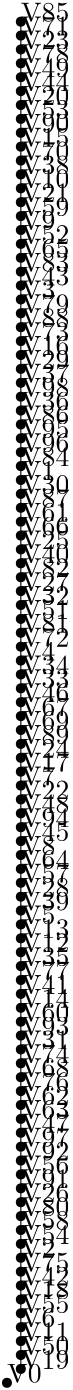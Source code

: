 <?xml version="1.0"?>
    <!DOCTYPE ipe SYSTEM "ipe.dtd">
    <ipe version="70005" creator="Ipe 7.1.4">
    <info created="D:20131106154934" modified="D:20131106160041"/>
    <preamble>\usepackage[english]{babel}</preamble>
    <ipestyle name="basic">
    <symbol name="arrow/arc(spx)">
    <path stroke="sym-stroke" fill="sym-stroke" pen="sym-pen">
    0 0 m
    -1 0.333 l
    -1 -0.333 l
    h
    </path>
    </symbol>
    <symbol name="arrow/farc(spx)">
    <path stroke="sym-stroke" fill="white" pen="sym-pen">
    0 0 m
    -1 0.333 l
    -1 -0.333 l
    h
    </path>
    </symbol>
    <symbol name="mark/circle(sx)" transformations="translations">
    <path fill="sym-stroke">
    0.6 0 0 0.6 0 0 e
    0.4 0 0 0.4 0 0 e
    </path>
    </symbol>
    <symbol name="mark/disk(sx)" transformations="translations">
    <path fill="sym-stroke">
    0.6 0 0 0.6 0 0 e
    </path>
    </symbol>
    <symbol name="mark/fdisk(sfx)" transformations="translations">
    <group>
    <path fill="sym-fill">
    0.5 0 0 0.5 0 0 e
    </path>
    <path fill="sym-stroke" fillrule="eofill">
    0.6 0 0 0.6 0 0 e
    0.4 0 0 0.4 0 0 e
    </path>
    </group>
    </symbol>
    <symbol name="mark/box(sx)" transformations="translations">
    <path fill="sym-stroke" fillrule="eofill">
    -0.6 -0.6 m
    0.6 -0.6 l
    0.6 0.6 l
    -0.6 0.6 l
    h
    -0.4 -0.4 m
    0.4 -0.4 l
    0.4 0.4 l
    -0.4 0.4 l
    h
    </path>
    </symbol>
    <symbol name="mark/square(sx)" transformations="translations">
    <path fill="sym-stroke">
    -0.6 -0.6 m
    0.6 -0.6 l
    0.6 0.6 l
    -0.6 0.6 l
    h
    </path>
    </symbol>
    <symbol name="mark/fsquare(sfx)" transformations="translations">
    <group>
    <path fill="sym-fill">
    -0.5 -0.5 m
    0.5 -0.5 l
    0.5 0.5 l
    -0.5 0.5 l
    h
    </path>
    <path fill="sym-stroke" fillrule="eofill">
    -0.6 -0.6 m
    0.6 -0.6 l
    0.6 0.6 l
    -0.6 0.6 l
    h
    -0.4 -0.4 m
    0.4 -0.4 l
    0.4 0.4 l
    -0.4 0.4 l
    h
    </path>
    </group>
    </symbol>
    <symbol name="mark/cross(sx)" transformations="translations">
    <group>
    <path fill="sym-stroke">
    -0.43 -0.57 m
    0.57 0.43 l
    0.43 0.57 l
    -0.57 -0.43 l
    h
    </path>
    <path fill="sym-stroke">
    -0.43 0.57 m
    0.57 -0.43 l
    0.43 -0.57 l
    -0.57 0.43 l
    h
    </path>
    </group>
    </symbol>
    <symbol name="arrow/fnormal(spx)">
    <path stroke="sym-stroke" fill="white" pen="sym-pen">
    0 0 m
    -1 0.333 l
    -1 -0.333 l
    h
    </path>
    </symbol>
    <symbol name="arrow/pointed(spx)">
    <path stroke="sym-stroke" fill="sym-stroke" pen="sym-pen">
    0 0 m
    -1 0.333 l
    -0.8 0 l
    -1 -0.333 l
    h
    </path>
    </symbol>
    <symbol name="arrow/fpointed(spx)">
    <path stroke="sym-stroke" fill="white" pen="sym-pen">
    0 0 m
    -1 0.333 l
    -0.8 0 l
    -1 -0.333 l
    h
    </path>
    </symbol>
    <symbol name="arrow/linear(spx)">
    <path stroke="sym-stroke" pen="sym-pen">
    -1 0.333 m
    0 0 l
    -1 -0.333 l
    </path>
    </symbol>
    <symbol name="arrow/fdouble(spx)">
    <path stroke="sym-stroke" fill="white" pen="sym-pen">
    0 0 m
    -1 0.333 l
    -1 -0.333 l
    h
    -1 0 m
    -2 0.333 l
    -2 -0.333 l
    h
    </path>
    </symbol>
    <symbol name="arrow/double(spx)">
    <path stroke="sym-stroke" fill="sym-stroke" pen="sym-pen">
    0 0 m
    -1 0.333 l
    -1 -0.333 l
    h
    -1 0 m
    -2 0.333 l
    -2 -0.333 l
    h
    </path>
    </symbol>
    <pen name="heavier" value="0.8"/>
    <pen name="fat" value="1.2"/>
    <pen name="ultrafat" value="2"/>
    <symbolsize name="large" value="5"/>
    <symbolsize name="small" value="2"/>
    <symbolsize name="tiny" value="1.1"/>
    <arrowsize name="large" value="10"/>
    <arrowsize name="small" value="5"/>
    <arrowsize name="tiny" value="3"/>
    <color name="red" value="1 0 0"/>
    <color name="green" value="0 1 0"/>
    <color name="blue" value="0 0 1"/>
    <color name="yellow" value="1 1 0"/>
    <color name="orange" value="1 0.647 0"/>
    <color name="gold" value="1 0.843 0"/>
    <color name="purple" value="0.627 0.125 0.941"/>
    <color name="gray" value="0.745"/>
    <color name="brown" value="0.647 0.165 0.165"/>
    <color name="navy" value="0 0 0.502"/>
    <color name="pink" value="1 0.753 0.796"/>
    <color name="seagreen" value="0.18 0.545 0.341"/>
    <color name="turquoise" value="0.251 0.878 0.816"/>
    <color name="violet" value="0.933 0.51 0.933"/>
    <color name="darkblue" value="0 0 0.545"/>
    <color name="darkcyan" value="0 0.545 0.545"/>
    <color name="darkgray" value="0.663"/>
    <color name="darkgreen" value="0 0.392 0"/>
    <color name="darkmagenta" value="0.545 0 0.545"/>
    <color name="darkorange" value="1 0.549 0"/>
    <color name="darkred" value="0.545 0 0"/>
    <color name="lightblue" value="0.678 0.847 0.902"/>
    <color name="lightcyan" value="0.878 1 1"/>
    <color name="lightgray" value="0.827"/>
    <color name="lightgreen" value="0.565 0.933 0.565"/>
    <color name="lightyellow" value="1 1 0.878"/>
    <dashstyle name="dashed" value="[4] 0"/>
    <dashstyle name="dotted" value="[1 3] 0"/>
    <dashstyle name="dash dotted" value="[4 2 1 2] 0"/>
    <dashstyle name="dash dot dotted" value="[4 2 1 2 1 2] 0"/>
    <textsize name="large" value="\large"/>
    <textsize name="Large" value="\Large"/>
    <textsize name="LARGE" value="\LARGE"/>
    <textsize name="huge" value="\huge"/>
    <textsize name="Huge" value="\Huge"/>
    <textsize name="small" value="\small"/>
    <textsize name="footnote" value="\footnotesize"/>
    <textsize name="tiny" value="\tiny"/>
    <textstyle name="center" begin="\begin{center}" end="\end{center}"/>
    <textstyle name="itemize" begin="\begin{itemize}" end="\end{itemize}"/>
    <textstyle name="item" begin="\begin{itemize}\item{}" end="\end{itemize}"/>
    <gridsize name="4 pts" value="4"/>
    <gridsize name="8 pts (~3 mm)" value="8"/>
    <gridsize name="16 pts (~6 mm)" value="16"/>
    <gridsize name="32 pts (~12 mm)" value="32"/>
    <gridsize name="10 pts (~3.5 mm)" value="10"/>
    <gridsize name="20 pts (~7 mm)" value="20"/>
    <gridsize name="14 pts (~5 mm)" value="14"/>
    <gridsize name="28 pts (~10 mm)" value="28"/>
    <gridsize name="56 pts (~20 mm)" value="56"/>
    <anglesize name="90 deg" value="90"/>
    <anglesize name="60 deg" value="60"/>
    <anglesize name="45 deg" value="45"/>
    <anglesize name="30 deg" value="30"/>
    <anglesize name="22.5 deg" value="22.5"/>
    <tiling name="falling" angle="-60" step="4" width="1"/>
    <tiling name="rising" angle="30" step="4" width="1"/>
    <layout paper="1000 1000" origin="0 0" frame="1000 1000" skip="32" crop="yes"/>
    </ipestyle>
    <page>
    <layer name="alpha"/>
    <view layers="alpha" active="alpha"/>
<use name="mark/disk(sx)" pos="400 480" size="normal" stroke="black"/>
<text transformations="translations" pos="400 480" stroke="black" type="label" width="190" height="10" depth="0" valign="baseline" size="normal">V0</text><use name="mark/disk(sx)" pos="405 805" size="normal" stroke="black"/>
<text transformations="translations" pos="405 805" stroke="black" type="label" width="190" height="10" depth="0" valign="baseline" size="normal">V1</text><use name="mark/disk(sx)" pos="405 525" size="normal" stroke="black"/>
<text transformations="translations" pos="405 525" stroke="black" type="label" width="190" height="10" depth="0" valign="baseline" size="normal">V2</text><use name="mark/disk(sx)" pos="405 870" size="normal" stroke="black"/>
<text transformations="translations" pos="405 870" stroke="black" type="label" width="190" height="10" depth="0" valign="baseline" size="normal">V3</text><use name="mark/disk(sx)" pos="405 740" size="normal" stroke="black"/>
<text transformations="translations" pos="405 740" stroke="black" type="label" width="190" height="10" depth="0" valign="baseline" size="normal">V4</text><use name="mark/disk(sx)" pos="405 645" size="normal" stroke="black"/>
<text transformations="translations" pos="405 645" stroke="black" type="label" width="190" height="10" depth="0" valign="baseline" size="normal">V5</text><use name="mark/disk(sx)" pos="405 500" size="normal" stroke="black"/>
<text transformations="translations" pos="405 500" stroke="black" type="label" width="190" height="10" depth="0" valign="baseline" size="normal">V6</text><use name="mark/disk(sx)" pos="405 695" size="normal" stroke="black"/>
<text transformations="translations" pos="405 695" stroke="black" type="label" width="190" height="10" depth="0" valign="baseline" size="normal">V7</text><use name="mark/disk(sx)" pos="405 670" size="normal" stroke="black"/>
<text transformations="translations" pos="405 670" stroke="black" type="label" width="190" height="10" depth="0" valign="baseline" size="normal">V8</text><use name="mark/disk(sx)" pos="405 895" size="normal" stroke="black"/>
<text transformations="translations" pos="405 895" stroke="black" type="label" width="190" height="10" depth="0" valign="baseline" size="normal">V9</text><use name="mark/disk(sx)" pos="405 910" size="normal" stroke="black"/>
<text transformations="translations" pos="405 910" stroke="black" type="label" width="190" height="10" depth="0" valign="baseline" size="normal">V10</text><use name="mark/disk(sx)" pos="405 495" size="normal" stroke="black"/>
<text transformations="translations" pos="405 495" stroke="black" type="label" width="190" height="10" depth="0" valign="baseline" size="normal">V11</text><use name="mark/disk(sx)" pos="405 635" size="normal" stroke="black"/>
<text transformations="translations" pos="405 635" stroke="black" type="label" width="190" height="10" depth="0" valign="baseline" size="normal">V12</text><use name="mark/disk(sx)" pos="405 640" size="normal" stroke="black"/>
<text transformations="translations" pos="405 640" stroke="black" type="label" width="190" height="10" depth="0" valign="baseline" size="normal">V13</text><use name="mark/disk(sx)" pos="405 615" size="normal" stroke="black"/>
<text transformations="translations" pos="405 615" stroke="black" type="label" width="190" height="10" depth="0" valign="baseline" size="normal">V14</text><use name="mark/disk(sx)" pos="405 925" size="normal" stroke="black"/>
<text transformations="translations" pos="405 925" stroke="black" type="label" width="190" height="10" depth="0" valign="baseline" size="normal">V15</text><use name="mark/disk(sx)" pos="405 700" size="normal" stroke="black"/>
<text transformations="translations" pos="405 700" stroke="black" type="label" width="190" height="10" depth="0" valign="baseline" size="normal">V17</text><use name="mark/disk(sx)" pos="405 850" size="normal" stroke="black"/>
<text transformations="translations" pos="405 850" stroke="black" type="label" width="190" height="10" depth="0" valign="baseline" size="normal">V16</text><use name="mark/disk(sx)" pos="405 485" size="normal" stroke="black"/>
<text transformations="translations" pos="405 485" stroke="black" type="label" width="190" height="10" depth="0" valign="baseline" size="normal">V19</text><use name="mark/disk(sx)" pos="405 510" size="normal" stroke="black"/>
<text transformations="translations" pos="405 510" stroke="black" type="label" width="190" height="10" depth="0" valign="baseline" size="normal">V18</text><use name="mark/disk(sx)" pos="405 905" size="normal" stroke="black"/>
<text transformations="translations" pos="405 905" stroke="black" type="label" width="190" height="10" depth="0" valign="baseline" size="normal">V21</text><use name="mark/disk(sx)" pos="405 940" size="normal" stroke="black"/>
<text transformations="translations" pos="405 940" stroke="black" type="label" width="190" height="10" depth="0" valign="baseline" size="normal">V20</text><use name="mark/disk(sx)" pos="405 960" size="normal" stroke="black"/>
<text transformations="translations" pos="405 960" stroke="black" type="label" width="190" height="10" depth="0" valign="baseline" size="normal">V23</text><use name="mark/disk(sx)" pos="405 690" size="normal" stroke="black"/>
<text transformations="translations" pos="405 690" stroke="black" type="label" width="190" height="10" depth="0" valign="baseline" size="normal">V22</text><use name="mark/disk(sx)" pos="405 780" size="normal" stroke="black"/>
<text transformations="translations" pos="405 780" stroke="black" type="label" width="190" height="10" depth="0" valign="baseline" size="normal">V25</text><use name="mark/disk(sx)" pos="405 705" size="normal" stroke="black"/>
<text transformations="translations" pos="405 705" stroke="black" type="label" width="190" height="10" depth="0" valign="baseline" size="normal">V24</text><use name="mark/disk(sx)" pos="405 765" size="normal" stroke="black"/>
<text transformations="translations" pos="405 765" stroke="black" type="label" width="190" height="10" depth="0" valign="baseline" size="normal">V27</text><use name="mark/disk(sx)" pos="405 545" size="normal" stroke="black"/>
<text transformations="translations" pos="405 545" stroke="black" type="label" width="190" height="10" depth="0" valign="baseline" size="normal">V26</text><use name="mark/disk(sx)" pos="405 845" size="normal" stroke="black"/>
<text transformations="translations" pos="405 845" stroke="black" type="label" width="190" height="10" depth="0" valign="baseline" size="normal">V29</text><use name="mark/disk(sx)" pos="405 655" size="normal" stroke="black"/>
<text transformations="translations" pos="405 655" stroke="black" type="label" width="190" height="10" depth="0" valign="baseline" size="normal">V28</text><use name="mark/disk(sx)" pos="405 600" size="normal" stroke="black"/>
<text transformations="translations" pos="405 600" stroke="black" type="label" width="190" height="10" depth="0" valign="baseline" size="normal">V31</text><use name="mark/disk(sx)" pos="405 800" size="normal" stroke="black"/>
<text transformations="translations" pos="405 800" stroke="black" type="label" width="190" height="10" depth="0" valign="baseline" size="normal">V30</text><use name="mark/disk(sx)" pos="405 735" size="normal" stroke="black"/>
<text transformations="translations" pos="405 735" stroke="black" type="label" width="190" height="10" depth="0" valign="baseline" size="normal">V34</text><use name="mark/disk(sx)" pos="405 630" size="normal" stroke="black"/>
<text transformations="translations" pos="405 630" stroke="black" type="label" width="190" height="10" depth="0" valign="baseline" size="normal">V35</text><use name="mark/disk(sx)" pos="405 760" size="normal" stroke="black"/>
<text transformations="translations" pos="405 760" stroke="black" type="label" width="190" height="10" depth="0" valign="baseline" size="normal">V32</text><use name="mark/disk(sx)" pos="405 730" size="normal" stroke="black"/>
<text transformations="translations" pos="405 730" stroke="black" type="label" width="190" height="10" depth="0" valign="baseline" size="normal">V33</text><use name="mark/disk(sx)" pos="405 915" size="normal" stroke="black"/>
<text transformations="translations" pos="405 915" stroke="black" type="label" width="190" height="10" depth="0" valign="baseline" size="normal">V38</text><use name="mark/disk(sx)" pos="405 650" size="normal" stroke="black"/>
<text transformations="translations" pos="405 650" stroke="black" type="label" width="190" height="10" depth="0" valign="baseline" size="normal">V39</text><use name="mark/disk(sx)" pos="405 830" size="normal" stroke="black"/>
<text transformations="translations" pos="405 830" stroke="black" type="label" width="190" height="10" depth="0" valign="baseline" size="normal">V36</text><use name="mark/disk(sx)" pos="405 840" size="normal" stroke="black"/>
<text transformations="translations" pos="405 840" stroke="black" type="label" width="190" height="10" depth="0" valign="baseline" size="normal">V37</text><use name="mark/disk(sx)" pos="405 515" size="normal" stroke="black"/>
<text transformations="translations" pos="405 515" stroke="black" type="label" width="190" height="10" depth="0" valign="baseline" size="normal">V42</text><use name="mark/disk(sx)" pos="405 875" size="normal" stroke="black"/>
<text transformations="translations" pos="405 875" stroke="black" type="label" width="190" height="10" depth="0" valign="baseline" size="normal">V43</text><use name="mark/disk(sx)" pos="405 775" size="normal" stroke="black"/>
<text transformations="translations" pos="405 775" stroke="black" type="label" width="190" height="10" depth="0" valign="baseline" size="normal">V40</text><use name="mark/disk(sx)" pos="405 620" size="normal" stroke="black"/>
<text transformations="translations" pos="405 620" stroke="black" type="label" width="190" height="10" depth="0" valign="baseline" size="normal">V41</text><use name="mark/disk(sx)" pos="405 725" size="normal" stroke="black"/>
<text transformations="translations" pos="405 725" stroke="black" type="label" width="190" height="10" depth="0" valign="baseline" size="normal">V46</text><use name="mark/disk(sx)" pos="405 570" size="normal" stroke="black"/>
<text transformations="translations" pos="405 570" stroke="black" type="label" width="190" height="10" depth="0" valign="baseline" size="normal">V47</text><use name="mark/disk(sx)" pos="405 945" size="normal" stroke="black"/>
<text transformations="translations" pos="405 945" stroke="black" type="label" width="190" height="10" depth="0" valign="baseline" size="normal">V44</text><use name="mark/disk(sx)" pos="405 675" size="normal" stroke="black"/>
<text transformations="translations" pos="405 675" stroke="black" type="label" width="190" height="10" depth="0" valign="baseline" size="normal">V45</text><use name="mark/disk(sx)" pos="405 755" size="normal" stroke="black"/>
<text transformations="translations" pos="405 755" stroke="black" type="label" width="190" height="10" depth="0" valign="baseline" size="normal">V51</text><use name="mark/disk(sx)" pos="405 490" size="normal" stroke="black"/>
<text transformations="translations" pos="405 490" stroke="black" type="label" width="190" height="10" depth="0" valign="baseline" size="normal">V50</text><use name="mark/disk(sx)" pos="405 950" size="normal" stroke="black"/>
<text transformations="translations" pos="405 950" stroke="black" type="label" width="190" height="10" depth="0" valign="baseline" size="normal">V49</text><use name="mark/disk(sx)" pos="405 685" size="normal" stroke="black"/>
<text transformations="translations" pos="405 685" stroke="black" type="label" width="190" height="10" depth="0" valign="baseline" size="normal">V48</text><use name="mark/disk(sx)" pos="405 505" size="normal" stroke="black"/>
<text transformations="translations" pos="405 505" stroke="black" type="label" width="190" height="10" depth="0" valign="baseline" size="normal">V55</text><use name="mark/disk(sx)" pos="405 530" size="normal" stroke="black"/>
<text transformations="translations" pos="405 530" stroke="black" type="label" width="190" height="10" depth="0" valign="baseline" size="normal">V54</text><use name="mark/disk(sx)" pos="405 935" size="normal" stroke="black"/>
<text transformations="translations" pos="405 935" stroke="black" type="label" width="190" height="10" depth="0" valign="baseline" size="normal">V53</text><use name="mark/disk(sx)" pos="405 890" size="normal" stroke="black"/>
<text transformations="translations" pos="405 890" stroke="black" type="label" width="190" height="10" depth="0" valign="baseline" size="normal">V52</text><use name="mark/disk(sx)" pos="405 900" size="normal" stroke="black"/>
<text transformations="translations" pos="405 900" stroke="black" type="label" width="190" height="10" depth="0" valign="baseline" size="normal">V59</text><use name="mark/disk(sx)" pos="405 535" size="normal" stroke="black"/>
<text transformations="translations" pos="405 535" stroke="black" type="label" width="190" height="10" depth="0" valign="baseline" size="normal">V58</text><use name="mark/disk(sx)" pos="405 660" size="normal" stroke="black"/>
<text transformations="translations" pos="405 660" stroke="black" type="label" width="190" height="10" depth="0" valign="baseline" size="normal">V57</text><use name="mark/disk(sx)" pos="405 555" size="normal" stroke="black"/>
<text transformations="translations" pos="405 555" stroke="black" type="label" width="190" height="10" depth="0" valign="baseline" size="normal">V56</text><use name="mark/disk(sx)" pos="405 575" size="normal" stroke="black"/>
<text transformations="translations" pos="405 575" stroke="black" type="label" width="190" height="10" depth="0" valign="baseline" size="normal">V63</text><use name="mark/disk(sx)" pos="405 580" size="normal" stroke="black"/>
<text transformations="translations" pos="405 580" stroke="black" type="label" width="190" height="10" depth="0" valign="baseline" size="normal">V62</text><use name="mark/disk(sx)" pos="405 790" size="normal" stroke="black"/>
<text transformations="translations" pos="405 790" stroke="black" type="label" width="190" height="10" depth="0" valign="baseline" size="normal">V61</text><use name="mark/disk(sx)" pos="405 610" size="normal" stroke="black"/>
<text transformations="translations" pos="405 610" stroke="black" type="label" width="190" height="10" depth="0" valign="baseline" size="normal">V60</text><use name="mark/disk(sx)" pos="405 590" size="normal" stroke="black"/>
<text transformations="translations" pos="405 590" stroke="black" type="label" width="190" height="10" depth="0" valign="baseline" size="normal">V68</text><use name="mark/disk(sx)" pos="405 715" size="normal" stroke="black"/>
<text transformations="translations" pos="405 715" stroke="black" type="label" width="190" height="10" depth="0" valign="baseline" size="normal">V69</text><use name="mark/disk(sx)" pos="405 920" size="normal" stroke="black"/>
<text transformations="translations" pos="405 920" stroke="black" type="label" width="190" height="10" depth="0" valign="baseline" size="normal">V70</text><use name="mark/disk(sx)" pos="405 965" size="normal" stroke="black"/>
<text transformations="translations" pos="405 965" stroke="black" type="label" width="190" height="10" depth="0" valign="baseline" size="normal">V71</text><use name="mark/disk(sx)" pos="405 665" size="normal" stroke="black"/>
<text transformations="translations" pos="405 665" stroke="black" type="label" width="190" height="10" depth="0" valign="baseline" size="normal">V64</text><use name="mark/disk(sx)" pos="405 885" size="normal" stroke="black"/>
<text transformations="translations" pos="405 885" stroke="black" type="label" width="190" height="10" depth="0" valign="baseline" size="normal">V65</text><use name="mark/disk(sx)" pos="405 785" size="normal" stroke="black"/>
<text transformations="translations" pos="405 785" stroke="black" type="label" width="190" height="10" depth="0" valign="baseline" size="normal">V66</text><use name="mark/disk(sx)" pos="405 720" size="normal" stroke="black"/>
<text transformations="translations" pos="405 720" stroke="black" type="label" width="190" height="10" depth="0" valign="baseline" size="normal">V67</text><use name="mark/disk(sx)" pos="405 585" size="normal" stroke="black"/>
<text transformations="translations" pos="405 585" stroke="black" type="label" width="190" height="10" depth="0" valign="baseline" size="normal">V76</text><use name="mark/disk(sx)" pos="405 625" size="normal" stroke="black"/>
<text transformations="translations" pos="405 625" stroke="black" type="label" width="190" height="10" depth="0" valign="baseline" size="normal">V77</text><use name="mark/disk(sx)" pos="405 955" size="normal" stroke="black"/>
<text transformations="translations" pos="405 955" stroke="black" type="label" width="190" height="10" depth="0" valign="baseline" size="normal">V78</text><use name="mark/disk(sx)" pos="405 865" size="normal" stroke="black"/>
<text transformations="translations" pos="405 865" stroke="black" type="label" width="190" height="10" depth="0" valign="baseline" size="normal">V79</text><use name="mark/disk(sx)" pos="405 745" size="normal" stroke="black"/>
<text transformations="translations" pos="405 745" stroke="black" type="label" width="190" height="10" depth="0" valign="baseline" size="normal">V72</text><use name="mark/disk(sx)" pos="405 855" size="normal" stroke="black"/>
<text transformations="translations" pos="405 855" stroke="black" type="label" width="190" height="10" depth="0" valign="baseline" size="normal">V73</text><use name="mark/disk(sx)" pos="405 595" size="normal" stroke="black"/>
<text transformations="translations" pos="405 595" stroke="black" type="label" width="190" height="10" depth="0" valign="baseline" size="normal">V74</text><use name="mark/disk(sx)" pos="405 520" size="normal" stroke="black"/>
<text transformations="translations" pos="405 520" stroke="black" type="label" width="190" height="10" depth="0" valign="baseline" size="normal">V75</text><use name="mark/disk(sx)" pos="405 970" size="normal" stroke="black"/>
<text transformations="translations" pos="405 970" stroke="black" type="label" width="190" height="10" depth="0" valign="baseline" size="normal">V85</text><use name="mark/disk(sx)" pos="405 810" size="normal" stroke="black"/>
<text transformations="translations" pos="405 810" stroke="black" type="label" width="190" height="10" depth="0" valign="baseline" size="normal">V84</text><use name="mark/disk(sx)" pos="405 795" size="normal" stroke="black"/>
<text transformations="translations" pos="405 795" stroke="black" type="label" width="190" height="10" depth="0" valign="baseline" size="normal">V87</text><use name="mark/disk(sx)" pos="405 825" size="normal" stroke="black"/>
<text transformations="translations" pos="405 825" stroke="black" type="label" width="190" height="10" depth="0" valign="baseline" size="normal">V86</text><use name="mark/disk(sx)" pos="405 750" size="normal" stroke="black"/>
<text transformations="translations" pos="405 750" stroke="black" type="label" width="190" height="10" depth="0" valign="baseline" size="normal">V81</text><use name="mark/disk(sx)" pos="405 540" size="normal" stroke="black"/>
<text transformations="translations" pos="405 540" stroke="black" type="label" width="190" height="10" depth="0" valign="baseline" size="normal">V80</text><use name="mark/disk(sx)" pos="405 880" size="normal" stroke="black"/>
<text transformations="translations" pos="405 880" stroke="black" type="label" width="190" height="10" depth="0" valign="baseline" size="normal">V83</text><use name="mark/disk(sx)" pos="405 770" size="normal" stroke="black"/>
<text transformations="translations" pos="405 770" stroke="black" type="label" width="190" height="10" depth="0" valign="baseline" size="normal">V82</text><use name="mark/disk(sx)" pos="405 605" size="normal" stroke="black"/>
<text transformations="translations" pos="405 605" stroke="black" type="label" width="190" height="10" depth="0" valign="baseline" size="normal">V93</text><use name="mark/disk(sx)" pos="405 560" size="normal" stroke="black"/>
<text transformations="translations" pos="405 560" stroke="black" type="label" width="190" height="10" depth="0" valign="baseline" size="normal">V92</text><use name="mark/disk(sx)" pos="405 820" size="normal" stroke="black"/>
<text transformations="translations" pos="405 820" stroke="black" type="label" width="190" height="10" depth="0" valign="baseline" size="normal">V95</text><use name="mark/disk(sx)" pos="405 680" size="normal" stroke="black"/>
<text transformations="translations" pos="405 680" stroke="black" type="label" width="190" height="10" depth="0" valign="baseline" size="normal">V94</text><use name="mark/disk(sx)" pos="405 710" size="normal" stroke="black"/>
<text transformations="translations" pos="405 710" stroke="black" type="label" width="190" height="10" depth="0" valign="baseline" size="normal">V89</text><use name="mark/disk(sx)" pos="405 860" size="normal" stroke="black"/>
<text transformations="translations" pos="405 860" stroke="black" type="label" width="190" height="10" depth="0" valign="baseline" size="normal">V88</text><use name="mark/disk(sx)" pos="405 550" size="normal" stroke="black"/>
<text transformations="translations" pos="405 550" stroke="black" type="label" width="190" height="10" depth="0" valign="baseline" size="normal">V91</text><use name="mark/disk(sx)" pos="405 930" size="normal" stroke="black"/>
<text transformations="translations" pos="405 930" stroke="black" type="label" width="190" height="10" depth="0" valign="baseline" size="normal">V90</text><use name="mark/disk(sx)" pos="405 835" size="normal" stroke="black"/>
<text transformations="translations" pos="405 835" stroke="black" type="label" width="190" height="10" depth="0" valign="baseline" size="normal">V98</text><use name="mark/disk(sx)" pos="405 815" size="normal" stroke="black"/>
<text transformations="translations" pos="405 815" stroke="black" type="label" width="190" height="10" depth="0" valign="baseline" size="normal">V96</text><use name="mark/disk(sx)" pos="405 565" size="normal" stroke="black"/>
<text transformations="translations" pos="405 565" stroke="black" type="label" width="190" height="10" depth="0" valign="baseline" size="normal">V97</text><path stroke="black" pen="normal" dash="normal">
 405 810 m
 405 815 l
 </path>
<path stroke="black" pen="normal" dash="normal">
 405 745 m
 405 750 l
 </path>
<path stroke="black" pen="normal" dash="normal">
 405 960 m
 405 965 l
 </path>
<path stroke="black" pen="normal" dash="normal">
 405 775 m
 405 780 l
 </path>
<path stroke="black" pen="normal" dash="normal">
 405 680 m
 405 685 l
 </path>
<path stroke="black" pen="normal" dash="normal">
 405 885 m
 405 890 l
 </path>
<path stroke="black" pen="normal" dash="normal">
 405 875 m
 405 880 l
 </path>
<path stroke="black" pen="normal" dash="normal">
 405 730 m
 405 735 l
 </path>
<path stroke="black" pen="normal" dash="normal">
 405 615 m
 405 620 l
 </path>
<path stroke="black" pen="normal" dash="normal">
 405 715 m
 405 720 l
 </path>
<path stroke="black" pen="normal" dash="normal">
 405 890 m
 405 895 l
 </path>
<path stroke="black" pen="normal" dash="normal">
 405 510 m
 405 515 l
 </path>
<path stroke="black" pen="normal" dash="normal">
 405 965 m
 405 970 l
 </path>
<path stroke="black" pen="normal" dash="normal">
 405 880 m
 405 885 l
 </path>
<path stroke="black" pen="normal" dash="normal">
 405 685 m
 405 690 l
 </path>
<path stroke="black" pen="normal" dash="normal">
 405 595 m
 405 600 l
 </path>
<path stroke="black" pen="normal" dash="normal">
 405 765 m
 405 770 l
 </path>
<path stroke="black" pen="normal" dash="normal">
 405 700 m
 405 705 l
 </path>
<path stroke="black" pen="normal" dash="normal">
 405 720 m
 405 725 l
 </path>
<path stroke="black" pen="normal" dash="normal">
 405 755 m
 405 760 l
 </path>
<path stroke="black" pen="normal" dash="normal">
 405 820 m
 405 825 l
 </path>
<path stroke="black" pen="normal" dash="normal">
 405 600 m
 405 605 l
 </path>
<path stroke="black" pen="normal" dash="normal">
 405 845 m
 405 850 l
 </path>
<path stroke="black" pen="normal" dash="normal">
 405 800 m
 405 805 l
 </path>
<path stroke="black" pen="normal" dash="normal">
 405 855 m
 405 860 l
 </path>
<path stroke="black" pen="normal" dash="normal">
 405 625 m
 405 630 l
 </path>
<path stroke="black" pen="normal" dash="normal">
 405 660 m
 405 665 l
 </path>
<path stroke="black" pen="normal" dash="normal">
 405 910 m
 405 915 l
 </path>
<path stroke="black" pen="normal" dash="normal">
 405 830 m
 405 835 l
 </path>
<path stroke="black" pen="normal" dash="normal">
 405 565 m
 405 570 l
 </path>
<path stroke="black" pen="normal" dash="normal">
 405 535 m
 405 540 l
 </path>
<path stroke="black" pen="normal" dash="normal">
 405 550 m
 405 555 l
 </path>
<path stroke="black" pen="normal" dash="normal">
 405 630 m
 405 635 l
 </path>
<path stroke="black" pen="normal" dash="normal">
 405 525 m
 405 530 l
 </path>
<path stroke="black" pen="normal" dash="normal">
 405 645 m
 405 650 l
 </path>
<path stroke="black" pen="normal" dash="normal">
 405 935 m
 405 940 l
 </path>
<path stroke="black" pen="normal" dash="normal">
 405 795 m
 405 800 l
 </path>
<path stroke="black" pen="normal" dash="normal">
 405 485 m
 405 490 l
 </path>
<path stroke="black" pen="normal" dash="normal">
 405 850 m
 405 855 l
 </path>
<path stroke="black" pen="normal" dash="normal">
 405 580 m
 405 585 l
 </path>
<path stroke="black" pen="normal" dash="normal">
 405 690 m
 405 695 l
 </path>
<path stroke="black" pen="normal" dash="normal">
 405 905 m
 405 910 l
 </path>
<path stroke="black" pen="normal" dash="normal">
 405 930 m
 405 935 l
 </path>
<path stroke="black" pen="normal" dash="normal">
 405 570 m
 405 575 l
 </path>
<path stroke="black" pen="normal" dash="normal">
 405 860 m
 405 865 l
 </path>
<path stroke="black" pen="normal" dash="normal">
 405 695 m
 405 700 l
 </path>
<path stroke="black" pen="normal" dash="normal">
 405 640 m
 405 645 l
 </path>
<path stroke="black" pen="normal" dash="normal">
 405 950 m
 405 955 l
 </path>
<path stroke="black" pen="normal" dash="normal">
 405 945 m
 405 950 l
 </path>
<path stroke="black" pen="normal" dash="normal">
 405 920 m
 405 925 l
 </path>
<path stroke="black" pen="normal" dash="normal">
 405 785 m
 405 790 l
 </path>
<path stroke="black" pen="normal" dash="normal">
 405 530 m
 405 535 l
 </path>
<path stroke="black" pen="normal" dash="normal">
 405 770 m
 405 775 l
 </path>
<path stroke="black" pen="normal" dash="normal">
 405 490 m
 405 495 l
 </path>
<path stroke="black" pen="normal" dash="normal">
 405 520 m
 405 525 l
 </path>
<path stroke="black" pen="normal" dash="normal">
 405 575 m
 405 580 l
 </path>
<path stroke="black" pen="normal" dash="normal">
 405 815 m
 405 820 l
 </path>
<path stroke="black" pen="normal" dash="normal">
 405 735 m
 405 740 l
 </path>
<path stroke="black" pen="normal" dash="normal">
 405 670 m
 405 675 l
 </path>
<path stroke="black" pen="normal" dash="normal">
 405 750 m
 405 755 l
 </path>
<path stroke="black" pen="normal" dash="normal">
 405 540 m
 405 545 l
 </path>
<path stroke="black" pen="normal" dash="normal">
 405 925 m
 405 930 l
 </path>
<path stroke="black" pen="normal" dash="normal">
 405 760 m
 405 765 l
 </path>
<path stroke="black" pen="normal" dash="normal">
 405 865 m
 405 870 l
 </path>
<path stroke="black" pen="normal" dash="normal">
 405 900 m
 405 905 l
 </path>
<path stroke="black" pen="normal" dash="normal">
 405 740 m
 405 745 l
 </path>
<path stroke="black" pen="normal" dash="normal">
 405 655 m
 405 660 l
 </path>
<path stroke="black" pen="normal" dash="normal">
 405 835 m
 405 840 l
 </path>
<path stroke="black" pen="normal" dash="normal">
 405 710 m
 405 715 l
 </path>
<path stroke="black" pen="normal" dash="normal">
 405 705 m
 405 710 l
 </path>
<path stroke="black" pen="normal" dash="normal">
 405 505 m
 405 510 l
 </path>
<path stroke="black" pen="normal" dash="normal">
 405 515 m
 405 520 l
 </path>
<path stroke="black" pen="normal" dash="normal">
 405 545 m
 405 550 l
 </path>
<path stroke="black" pen="normal" dash="normal">
 405 665 m
 405 670 l
 </path>
<path stroke="black" pen="normal" dash="normal">
 405 675 m
 405 680 l
 </path>
<path stroke="black" pen="normal" dash="normal">
 405 560 m
 405 565 l
 </path>
<path stroke="black" pen="normal" dash="normal">
 405 780 m
 405 785 l
 </path>
<path stroke="black" pen="normal" dash="normal">
 405 590 m
 405 595 l
 </path>
<path stroke="black" pen="normal" dash="normal">
 405 895 m
 405 900 l
 </path>
<path stroke="black" pen="normal" dash="normal">
 405 585 m
 405 590 l
 </path>
<path stroke="black" pen="normal" dash="normal">
 405 725 m
 405 730 l
 </path>
<path stroke="black" pen="normal" dash="normal">
 405 790 m
 405 795 l
 </path>
<path stroke="black" pen="normal" dash="normal">
 405 555 m
 405 560 l
 </path>
<path stroke="black" pen="normal" dash="normal">
 405 840 m
 405 845 l
 </path>
<path stroke="black" pen="normal" dash="normal">
 405 605 m
 405 610 l
 </path>
<path stroke="black" pen="normal" dash="normal">
 405 635 m
 405 640 l
 </path>
<path stroke="black" pen="normal" dash="normal">
 405 955 m
 405 960 l
 </path>
<path stroke="black" pen="normal" dash="normal">
 405 825 m
 405 830 l
 </path>
<path stroke="black" pen="normal" dash="normal">
 405 495 m
 405 500 l
 </path>
<path stroke="black" pen="normal" dash="normal">
 405 940 m
 405 945 l
 </path>
<path stroke="black" pen="normal" dash="normal">
 405 650 m
 405 655 l
 </path>
<path stroke="black" pen="normal" dash="normal">
 405 500 m
 405 505 l
 </path>
<path stroke="black" pen="normal" dash="normal">
 405 805 m
 405 810 l
 </path>
<path stroke="black" pen="normal" dash="normal">
 405 620 m
 405 625 l
 </path>
<path stroke="black" pen="normal" dash="normal">
 405 915 m
 405 920 l
 </path>
<path stroke="black" pen="normal" dash="normal">
 405 870 m
 405 875 l
 </path>
<path stroke="black" pen="normal" dash="normal">
 405 610 m
 405 615 l
 </path>
</page>
</ipe>
